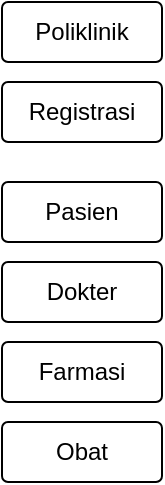<mxfile version="25.0.3">
  <diagram name="Halaman-1" id="hF6kQiKR3apISdms7EQg">
    <mxGraphModel dx="739" dy="1496" grid="1" gridSize="10" guides="1" tooltips="1" connect="1" arrows="1" fold="1" page="1" pageScale="1" pageWidth="827" pageHeight="1169" math="0" shadow="0">
      <root>
        <mxCell id="0" />
        <mxCell id="1" parent="0" />
        <mxCell id="pL62GG7J2505InTliQbV-1" value="Pasien" style="rounded=1;arcSize=10;whiteSpace=wrap;html=1;align=center;" vertex="1" parent="1">
          <mxGeometry x="100" y="-870" width="80" height="30" as="geometry" />
        </mxCell>
        <mxCell id="pL62GG7J2505InTliQbV-2" value="Registrasi" style="rounded=1;arcSize=10;whiteSpace=wrap;html=1;align=center;" vertex="1" parent="1">
          <mxGeometry x="100" y="-920" width="80" height="30" as="geometry" />
        </mxCell>
        <mxCell id="pL62GG7J2505InTliQbV-3" value="Poliklinik" style="rounded=1;arcSize=10;whiteSpace=wrap;html=1;align=center;" vertex="1" parent="1">
          <mxGeometry x="100" y="-960" width="80" height="30" as="geometry" />
        </mxCell>
        <mxCell id="pL62GG7J2505InTliQbV-4" value="Dokter" style="rounded=1;arcSize=10;whiteSpace=wrap;html=1;align=center;" vertex="1" parent="1">
          <mxGeometry x="100" y="-830" width="80" height="30" as="geometry" />
        </mxCell>
        <mxCell id="pL62GG7J2505InTliQbV-5" value="Farmasi" style="rounded=1;arcSize=10;whiteSpace=wrap;html=1;align=center;" vertex="1" parent="1">
          <mxGeometry x="100" y="-790" width="80" height="30" as="geometry" />
        </mxCell>
        <mxCell id="pL62GG7J2505InTliQbV-6" value="Obat" style="rounded=1;arcSize=10;whiteSpace=wrap;html=1;align=center;" vertex="1" parent="1">
          <mxGeometry x="100" y="-750" width="80" height="30" as="geometry" />
        </mxCell>
      </root>
    </mxGraphModel>
  </diagram>
</mxfile>
